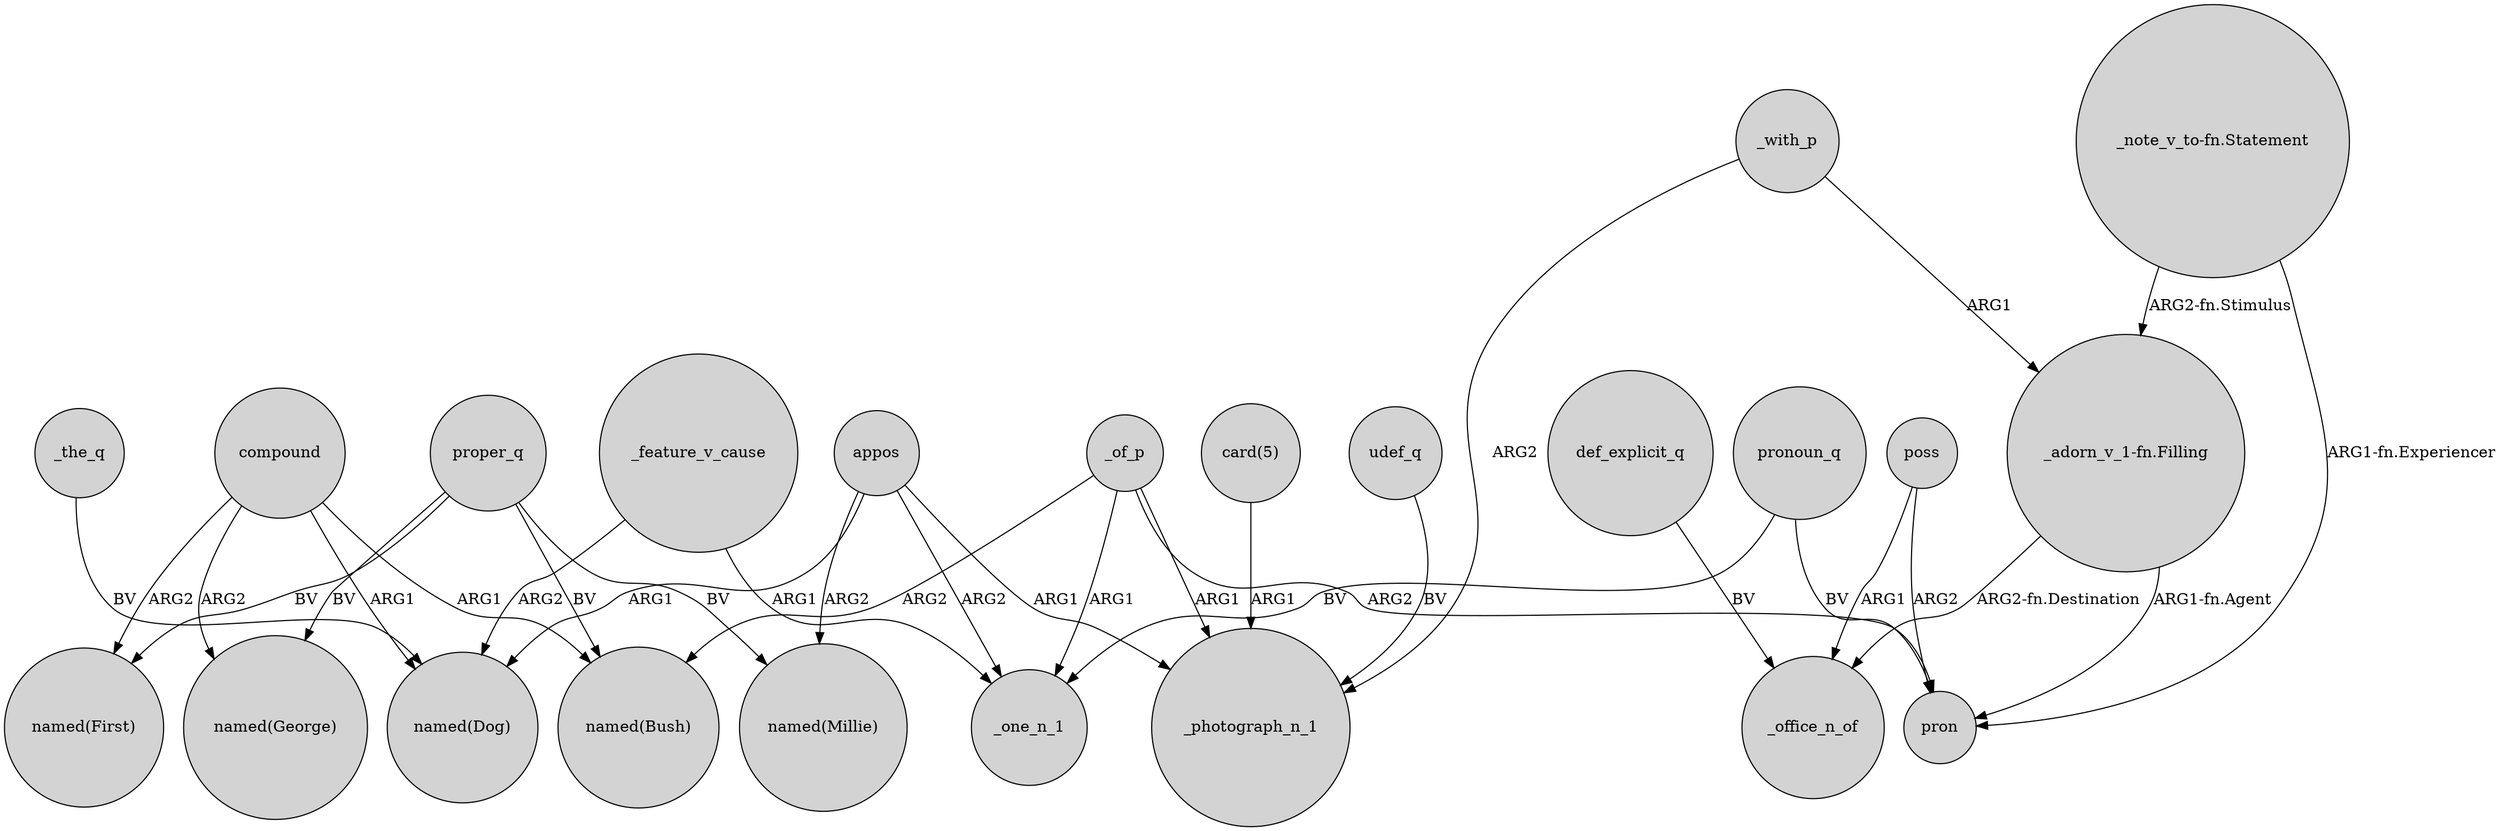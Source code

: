 digraph {
	node [shape=circle style=filled]
	compound -> "named(Dog)" [label=ARG1]
	poss -> pron [label=ARG2]
	appos -> _one_n_1 [label=ARG2]
	def_explicit_q -> _office_n_of [label=BV]
	_feature_v_cause -> "named(Dog)" [label=ARG2]
	proper_q -> "named(First)" [label=BV]
	_with_p -> _photograph_n_1 [label=ARG2]
	"_adorn_v_1-fn.Filling" -> _office_n_of [label="ARG2-fn.Destination"]
	compound -> "named(George)" [label=ARG2]
	compound -> "named(First)" [label=ARG2]
	"_note_v_to-fn.Statement" -> "_adorn_v_1-fn.Filling" [label="ARG2-fn.Stimulus"]
	_of_p -> _photograph_n_1 [label=ARG1]
	_of_p -> _one_n_1 [label=ARG1]
	appos -> "named(Dog)" [label=ARG1]
	pronoun_q -> pron [label=BV]
	"card(5)" -> _photograph_n_1 [label=ARG1]
	udef_q -> _photograph_n_1 [label=BV]
	_of_p -> pron [label=ARG2]
	_the_q -> "named(Dog)" [label=BV]
	appos -> _photograph_n_1 [label=ARG1]
	"_note_v_to-fn.Statement" -> pron [label="ARG1-fn.Experiencer"]
	appos -> "named(Millie)" [label=ARG2]
	proper_q -> "named(Bush)" [label=BV]
	poss -> _office_n_of [label=ARG1]
	proper_q -> "named(George)" [label=BV]
	pronoun_q -> _one_n_1 [label=BV]
	_with_p -> "_adorn_v_1-fn.Filling" [label=ARG1]
	_feature_v_cause -> _one_n_1 [label=ARG1]
	proper_q -> "named(Millie)" [label=BV]
	_of_p -> "named(Bush)" [label=ARG2]
	compound -> "named(Bush)" [label=ARG1]
	"_adorn_v_1-fn.Filling" -> pron [label="ARG1-fn.Agent"]
}

